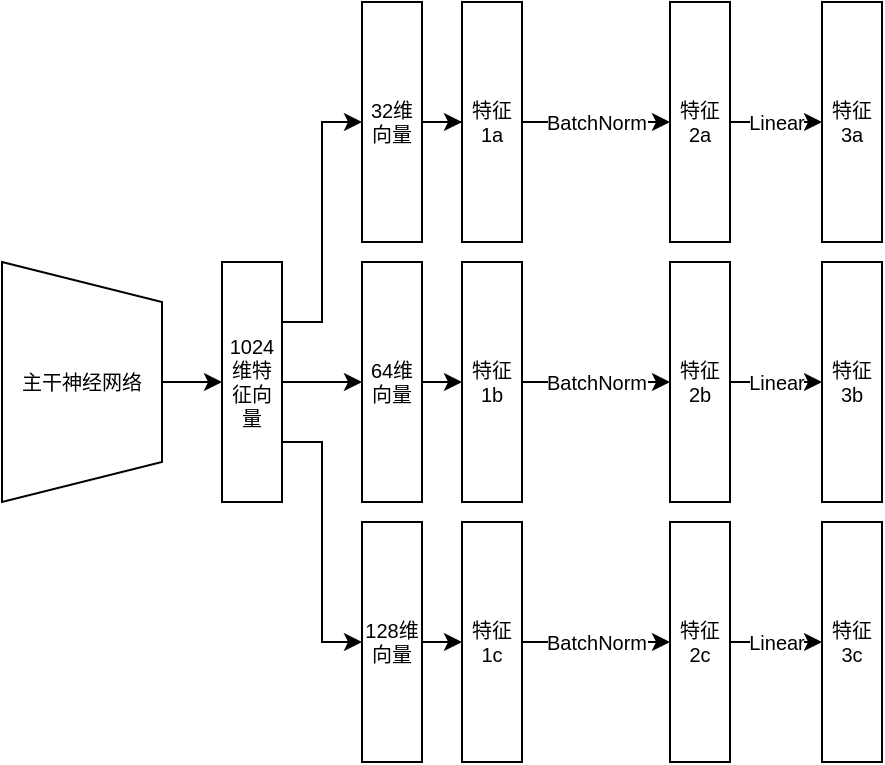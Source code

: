 <mxfile version="20.5.1" type="github">
  <diagram id="yR7lWw0GOb4siGWmbO0Y" name="Page-1">
    <mxGraphModel dx="1426" dy="769" grid="1" gridSize="10" guides="1" tooltips="1" connect="1" arrows="1" fold="1" page="1" pageScale="1" pageWidth="827" pageHeight="1169" math="0" shadow="0">
      <root>
        <mxCell id="0" />
        <mxCell id="1" parent="0" />
        <mxCell id="_PSmwTYHk7myfDLM_qST-4" style="edgeStyle=orthogonalEdgeStyle;rounded=0;orthogonalLoop=1;jettySize=auto;html=1;exitX=0.5;exitY=0;exitDx=0;exitDy=0;entryX=0.5;entryY=1;entryDx=0;entryDy=0;" parent="1" source="_PSmwTYHk7myfDLM_qST-2" target="_PSmwTYHk7myfDLM_qST-3" edge="1">
          <mxGeometry relative="1" as="geometry" />
        </mxCell>
        <mxCell id="_PSmwTYHk7myfDLM_qST-2" value="主干神经网络" style="shape=trapezoid;perimeter=trapezoidPerimeter;whiteSpace=wrap;html=1;fixedSize=1;rotation=90;align=center;textDirection=rtl;horizontal=0;labelBackgroundColor=none;fontSize=10;" parent="1" vertex="1">
          <mxGeometry x="60" y="220" width="120" height="80" as="geometry" />
        </mxCell>
        <mxCell id="_PSmwTYHk7myfDLM_qST-10" style="edgeStyle=orthogonalEdgeStyle;rounded=0;orthogonalLoop=1;jettySize=auto;html=1;exitX=0.25;exitY=0;exitDx=0;exitDy=0;entryX=0.5;entryY=1;entryDx=0;entryDy=0;fontSize=10;" parent="1" source="_PSmwTYHk7myfDLM_qST-3" target="_PSmwTYHk7myfDLM_qST-5" edge="1">
          <mxGeometry relative="1" as="geometry" />
        </mxCell>
        <mxCell id="_PSmwTYHk7myfDLM_qST-11" style="edgeStyle=orthogonalEdgeStyle;rounded=0;orthogonalLoop=1;jettySize=auto;html=1;exitX=0.5;exitY=0;exitDx=0;exitDy=0;entryX=0.5;entryY=1;entryDx=0;entryDy=0;fontSize=10;" parent="1" source="_PSmwTYHk7myfDLM_qST-3" target="_PSmwTYHk7myfDLM_qST-7" edge="1">
          <mxGeometry relative="1" as="geometry" />
        </mxCell>
        <mxCell id="_PSmwTYHk7myfDLM_qST-12" style="edgeStyle=orthogonalEdgeStyle;rounded=0;orthogonalLoop=1;jettySize=auto;html=1;exitX=0.75;exitY=0;exitDx=0;exitDy=0;entryX=0.5;entryY=1;entryDx=0;entryDy=0;fontSize=10;" parent="1" source="_PSmwTYHk7myfDLM_qST-3" target="_PSmwTYHk7myfDLM_qST-8" edge="1">
          <mxGeometry relative="1" as="geometry" />
        </mxCell>
        <mxCell id="_PSmwTYHk7myfDLM_qST-3" value="1024维特征向量" style="rounded=0;whiteSpace=wrap;html=1;direction=south;fontSize=10;" parent="1" vertex="1">
          <mxGeometry x="190" y="200" width="30" height="120" as="geometry" />
        </mxCell>
        <mxCell id="_PSmwTYHk7myfDLM_qST-18" style="edgeStyle=orthogonalEdgeStyle;rounded=0;orthogonalLoop=1;jettySize=auto;html=1;exitX=0.5;exitY=0;exitDx=0;exitDy=0;fontSize=10;" parent="1" source="_PSmwTYHk7myfDLM_qST-5" target="_PSmwTYHk7myfDLM_qST-13" edge="1">
          <mxGeometry relative="1" as="geometry" />
        </mxCell>
        <mxCell id="_PSmwTYHk7myfDLM_qST-5" value="32维向量" style="rounded=0;whiteSpace=wrap;html=1;direction=south;fontSize=10;" parent="1" vertex="1">
          <mxGeometry x="260" y="70" width="30" height="120" as="geometry" />
        </mxCell>
        <mxCell id="_PSmwTYHk7myfDLM_qST-29" style="edgeStyle=orthogonalEdgeStyle;rounded=0;orthogonalLoop=1;jettySize=auto;html=1;exitX=0.5;exitY=0;exitDx=0;exitDy=0;entryX=0.5;entryY=1;entryDx=0;entryDy=0;fontSize=10;" parent="1" source="_PSmwTYHk7myfDLM_qST-7" target="_PSmwTYHk7myfDLM_qST-20" edge="1">
          <mxGeometry relative="1" as="geometry" />
        </mxCell>
        <mxCell id="_PSmwTYHk7myfDLM_qST-7" value="64维向量" style="rounded=0;whiteSpace=wrap;html=1;direction=south;fontSize=10;" parent="1" vertex="1">
          <mxGeometry x="260" y="200" width="30" height="120" as="geometry" />
        </mxCell>
        <mxCell id="_PSmwTYHk7myfDLM_qST-30" style="edgeStyle=orthogonalEdgeStyle;rounded=0;orthogonalLoop=1;jettySize=auto;html=1;exitX=0.5;exitY=0;exitDx=0;exitDy=0;entryX=0.5;entryY=1;entryDx=0;entryDy=0;fontSize=10;" parent="1" source="_PSmwTYHk7myfDLM_qST-8" target="_PSmwTYHk7myfDLM_qST-25" edge="1">
          <mxGeometry relative="1" as="geometry" />
        </mxCell>
        <mxCell id="_PSmwTYHk7myfDLM_qST-8" value="128维向量" style="rounded=0;whiteSpace=wrap;html=1;direction=south;fontSize=10;" parent="1" vertex="1">
          <mxGeometry x="260" y="330" width="30" height="120" as="geometry" />
        </mxCell>
        <mxCell id="_PSmwTYHk7myfDLM_qST-16" value="BatchNorm" style="edgeStyle=orthogonalEdgeStyle;rounded=0;orthogonalLoop=1;jettySize=auto;html=1;exitX=0.5;exitY=0;exitDx=0;exitDy=0;entryX=0.5;entryY=1;entryDx=0;entryDy=0;fontSize=10;" parent="1" source="_PSmwTYHk7myfDLM_qST-13" target="_PSmwTYHk7myfDLM_qST-14" edge="1">
          <mxGeometry relative="1" as="geometry" />
        </mxCell>
        <mxCell id="_PSmwTYHk7myfDLM_qST-13" value="特征1a" style="rounded=0;whiteSpace=wrap;html=1;direction=south;fontSize=10;" parent="1" vertex="1">
          <mxGeometry x="310" y="70" width="30" height="120" as="geometry" />
        </mxCell>
        <mxCell id="_PSmwTYHk7myfDLM_qST-17" value="Linear" style="edgeStyle=orthogonalEdgeStyle;rounded=0;orthogonalLoop=1;jettySize=auto;html=1;exitX=0.5;exitY=0;exitDx=0;exitDy=0;entryX=0.5;entryY=1;entryDx=0;entryDy=0;fontSize=10;" parent="1" source="_PSmwTYHk7myfDLM_qST-14" target="_PSmwTYHk7myfDLM_qST-15" edge="1">
          <mxGeometry relative="1" as="geometry" />
        </mxCell>
        <mxCell id="_PSmwTYHk7myfDLM_qST-14" value="特征2a" style="rounded=0;whiteSpace=wrap;html=1;direction=south;fontSize=10;" parent="1" vertex="1">
          <mxGeometry x="414" y="70" width="30" height="120" as="geometry" />
        </mxCell>
        <mxCell id="_PSmwTYHk7myfDLM_qST-15" value="特征3a" style="rounded=0;whiteSpace=wrap;html=1;direction=south;fontSize=10;" parent="1" vertex="1">
          <mxGeometry x="490" y="70" width="30" height="120" as="geometry" />
        </mxCell>
        <mxCell id="_PSmwTYHk7myfDLM_qST-19" value="BatchNorm" style="edgeStyle=orthogonalEdgeStyle;rounded=0;orthogonalLoop=1;jettySize=auto;html=1;exitX=0.5;exitY=0;exitDx=0;exitDy=0;entryX=0.5;entryY=1;entryDx=0;entryDy=0;fontSize=10;" parent="1" source="_PSmwTYHk7myfDLM_qST-20" target="_PSmwTYHk7myfDLM_qST-22" edge="1">
          <mxGeometry relative="1" as="geometry" />
        </mxCell>
        <mxCell id="_PSmwTYHk7myfDLM_qST-20" value="特征1b" style="rounded=0;whiteSpace=wrap;html=1;direction=south;fontSize=10;" parent="1" vertex="1">
          <mxGeometry x="310" y="200" width="30" height="120" as="geometry" />
        </mxCell>
        <mxCell id="_PSmwTYHk7myfDLM_qST-21" value="Linear" style="edgeStyle=orthogonalEdgeStyle;rounded=0;orthogonalLoop=1;jettySize=auto;html=1;exitX=0.5;exitY=0;exitDx=0;exitDy=0;entryX=0.5;entryY=1;entryDx=0;entryDy=0;fontSize=10;" parent="1" source="_PSmwTYHk7myfDLM_qST-22" target="_PSmwTYHk7myfDLM_qST-23" edge="1">
          <mxGeometry relative="1" as="geometry" />
        </mxCell>
        <mxCell id="_PSmwTYHk7myfDLM_qST-22" value="特征2b" style="rounded=0;whiteSpace=wrap;html=1;direction=south;fontSize=10;" parent="1" vertex="1">
          <mxGeometry x="414" y="200" width="30" height="120" as="geometry" />
        </mxCell>
        <mxCell id="_PSmwTYHk7myfDLM_qST-23" value="特征3b" style="rounded=0;whiteSpace=wrap;html=1;direction=south;fontSize=10;" parent="1" vertex="1">
          <mxGeometry x="490" y="200" width="30" height="120" as="geometry" />
        </mxCell>
        <mxCell id="_PSmwTYHk7myfDLM_qST-24" value="BatchNorm" style="edgeStyle=orthogonalEdgeStyle;rounded=0;orthogonalLoop=1;jettySize=auto;html=1;exitX=0.5;exitY=0;exitDx=0;exitDy=0;entryX=0.5;entryY=1;entryDx=0;entryDy=0;fontSize=10;" parent="1" source="_PSmwTYHk7myfDLM_qST-25" target="_PSmwTYHk7myfDLM_qST-27" edge="1">
          <mxGeometry relative="1" as="geometry" />
        </mxCell>
        <mxCell id="_PSmwTYHk7myfDLM_qST-25" value="特征1c" style="rounded=0;whiteSpace=wrap;html=1;direction=south;fontSize=10;" parent="1" vertex="1">
          <mxGeometry x="310" y="330" width="30" height="120" as="geometry" />
        </mxCell>
        <mxCell id="_PSmwTYHk7myfDLM_qST-26" value="Linear" style="edgeStyle=orthogonalEdgeStyle;rounded=0;orthogonalLoop=1;jettySize=auto;html=1;exitX=0.5;exitY=0;exitDx=0;exitDy=0;entryX=0.5;entryY=1;entryDx=0;entryDy=0;fontSize=10;" parent="1" source="_PSmwTYHk7myfDLM_qST-27" target="_PSmwTYHk7myfDLM_qST-28" edge="1">
          <mxGeometry relative="1" as="geometry" />
        </mxCell>
        <mxCell id="_PSmwTYHk7myfDLM_qST-27" value="特征2c" style="rounded=0;whiteSpace=wrap;html=1;direction=south;fontSize=10;" parent="1" vertex="1">
          <mxGeometry x="414" y="330" width="30" height="120" as="geometry" />
        </mxCell>
        <mxCell id="_PSmwTYHk7myfDLM_qST-28" value="特征3c" style="rounded=0;whiteSpace=wrap;html=1;direction=south;fontSize=10;" parent="1" vertex="1">
          <mxGeometry x="490" y="330" width="30" height="120" as="geometry" />
        </mxCell>
      </root>
    </mxGraphModel>
  </diagram>
</mxfile>

